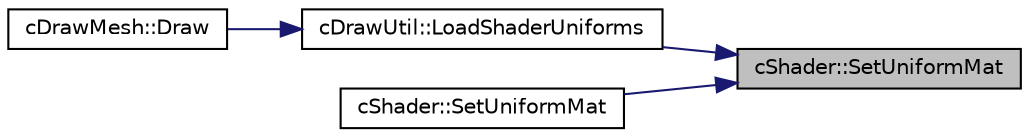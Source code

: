 digraph "cShader::SetUniformMat"
{
 // LATEX_PDF_SIZE
  edge [fontname="Helvetica",fontsize="10",labelfontname="Helvetica",labelfontsize="10"];
  node [fontname="Helvetica",fontsize="10",shape=record];
  rankdir="RL";
  Node1 [label="cShader::SetUniformMat",height=0.2,width=0.4,color="black", fillcolor="grey75", style="filled", fontcolor="black",tooltip=" "];
  Node1 -> Node2 [dir="back",color="midnightblue",fontsize="10",style="solid",fontname="Helvetica"];
  Node2 [label="cDrawUtil::LoadShaderUniforms",height=0.2,width=0.4,color="black", fillcolor="white", style="filled",URL="$classc_draw_util.html#ad5d4426912f1e4d6fc39ff0d7ebb5aae",tooltip=" "];
  Node2 -> Node3 [dir="back",color="midnightblue",fontsize="10",style="solid",fontname="Helvetica"];
  Node3 [label="cDrawMesh::Draw",height=0.2,width=0.4,color="black", fillcolor="white", style="filled",URL="$classc_draw_mesh.html#aa477a8439da966ffd3ae171b8bad5a4a",tooltip=" "];
  Node1 -> Node4 [dir="back",color="midnightblue",fontsize="10",style="solid",fontname="Helvetica"];
  Node4 [label="cShader::SetUniformMat",height=0.2,width=0.4,color="black", fillcolor="white", style="filled",URL="$classc_shader.html#a42b1e21666844a92957f9bbcc78a9358",tooltip=" "];
}
